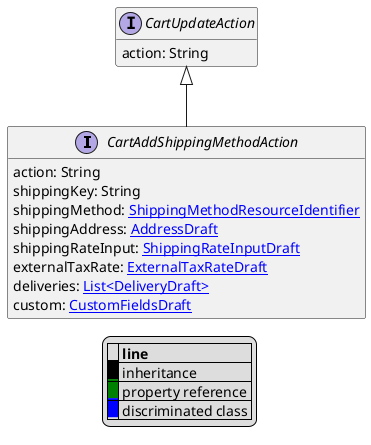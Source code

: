 @startuml

hide empty fields
hide empty methods
legend
|= |= line |
|<back:black>   </back>| inheritance |
|<back:green>   </back>| property reference |
|<back:blue>   </back>| discriminated class |
endlegend
interface CartAddShippingMethodAction [[CartAddShippingMethodAction.svg]] extends CartUpdateAction {
    action: String
    shippingKey: String
    shippingMethod: [[ShippingMethodResourceIdentifier.svg ShippingMethodResourceIdentifier]]
    shippingAddress: [[AddressDraft.svg AddressDraft]]
    shippingRateInput: [[ShippingRateInputDraft.svg ShippingRateInputDraft]]
    externalTaxRate: [[ExternalTaxRateDraft.svg ExternalTaxRateDraft]]
    deliveries: [[DeliveryDraft.svg List<DeliveryDraft>]]
    custom: [[CustomFieldsDraft.svg CustomFieldsDraft]]
}
interface CartUpdateAction [[CartUpdateAction.svg]]  {
    action: String
}





@enduml

